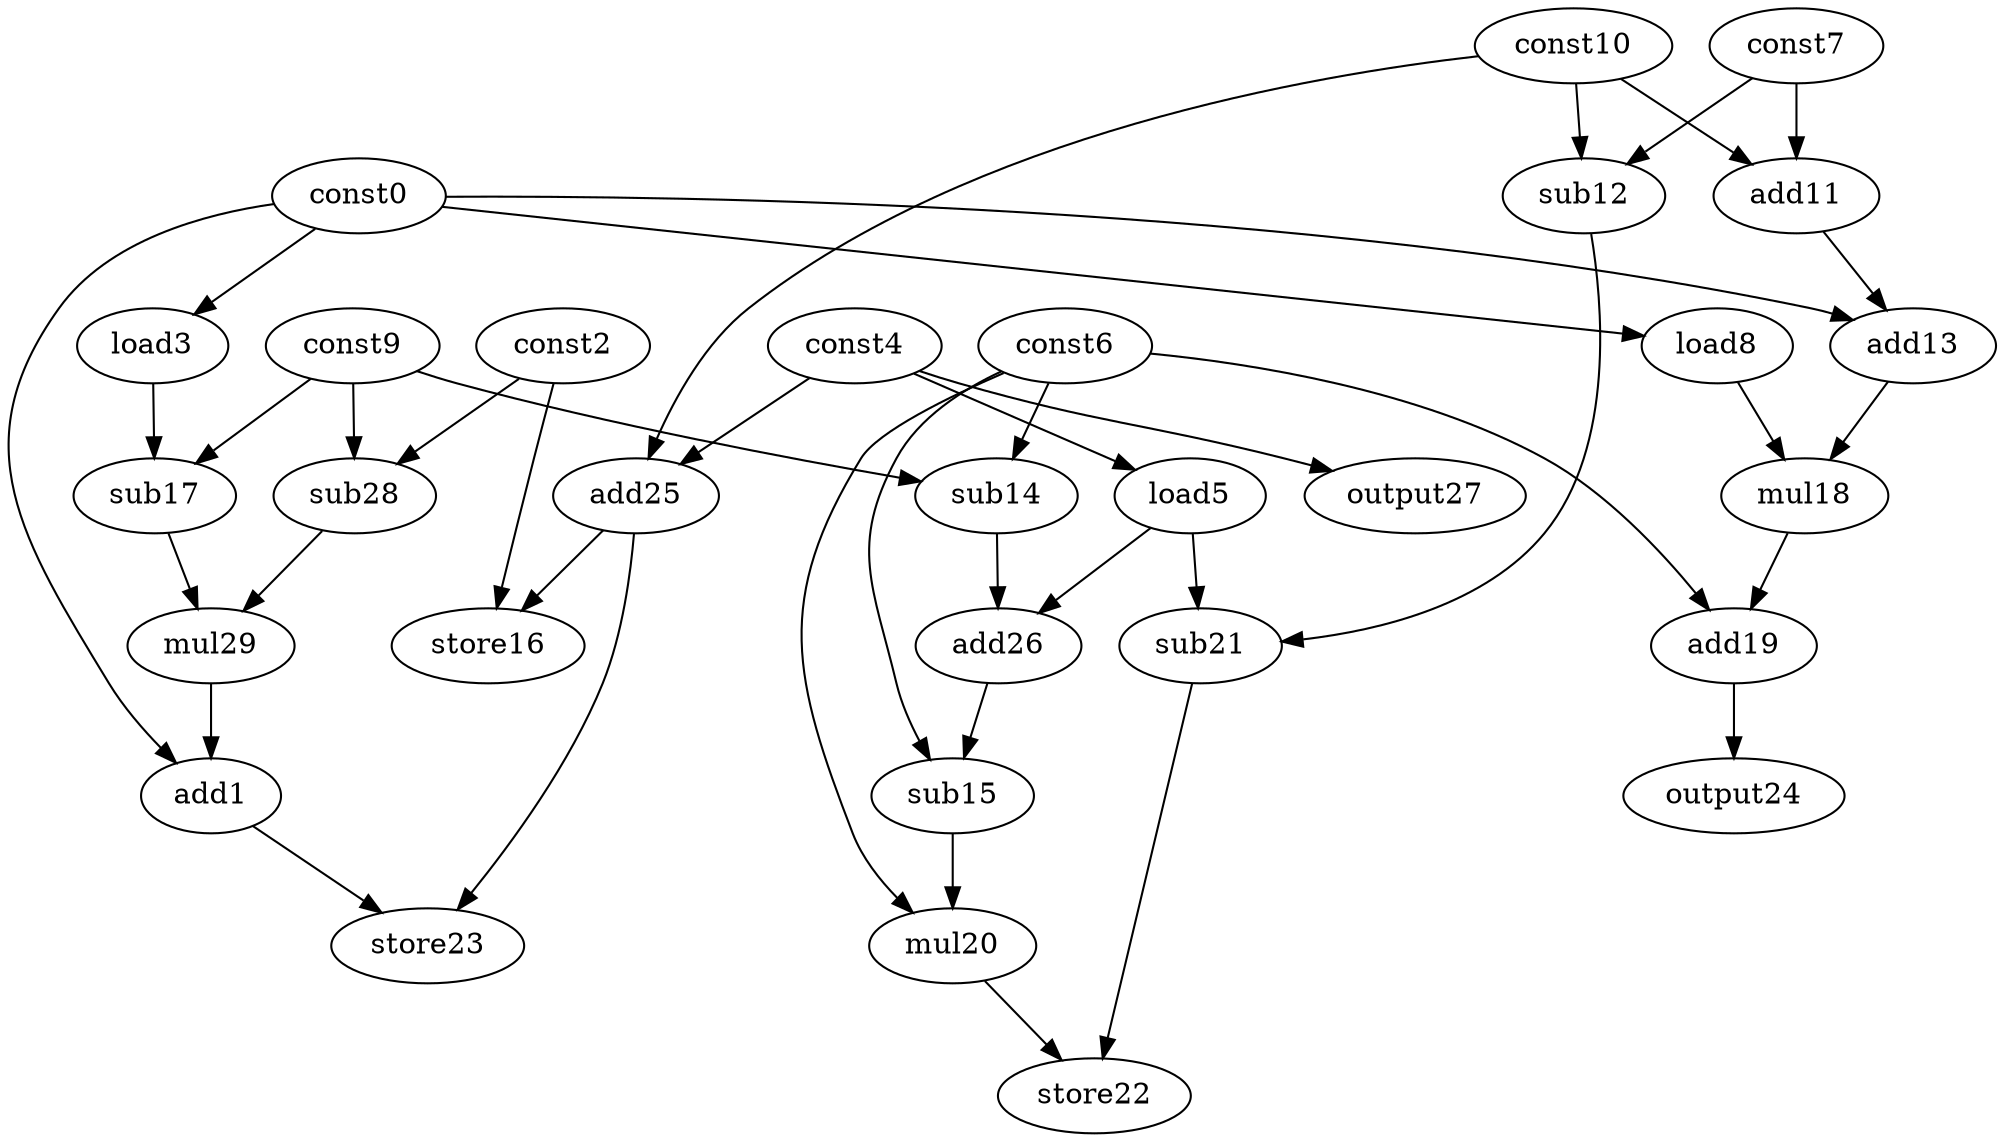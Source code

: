 digraph G { 
const0[opcode=const]; 
add1[opcode=add]; 
const2[opcode=const]; 
load3[opcode=load]; 
const4[opcode=const]; 
load5[opcode=load]; 
const6[opcode=const]; 
const7[opcode=const]; 
load8[opcode=load]; 
const9[opcode=const]; 
const10[opcode=const]; 
add11[opcode=add]; 
sub12[opcode=sub]; 
add13[opcode=add]; 
sub14[opcode=sub]; 
sub15[opcode=sub]; 
store16[opcode=store]; 
sub17[opcode=sub]; 
mul18[opcode=mul]; 
add19[opcode=add]; 
mul20[opcode=mul]; 
sub21[opcode=sub]; 
store22[opcode=store]; 
store23[opcode=store]; 
output24[opcode=output]; 
add25[opcode=add]; 
add26[opcode=add]; 
output27[opcode=output]; 
sub28[opcode=sub]; 
mul29[opcode=mul]; 
const0->load3[operand=0];
const4->load5[operand=0];
const0->load8[operand=0];
const10->add11[operand=0];
const7->add11[operand=1];
const10->sub12[operand=0];
const7->sub12[operand=1];
const9->sub14[operand=0];
const6->sub14[operand=1];
const10->add25[operand=0];
const4->add25[operand=1];
const4->output27[operand=0];
const9->sub28[operand=0];
const2->sub28[operand=1];
const0->add13[operand=0];
add11->add13[operand=1];
add25->store16[operand=0];
const2->store16[operand=1];
const9->sub17[operand=0];
load3->sub17[operand=1];
sub12->sub21[operand=0];
load5->sub21[operand=1];
load5->add26[operand=0];
sub14->add26[operand=1];
add26->sub15[operand=0];
const6->sub15[operand=1];
load8->mul18[operand=0];
add13->mul18[operand=1];
sub17->mul29[operand=0];
sub28->mul29[operand=1];
const0->add1[operand=0];
mul29->add1[operand=1];
mul18->add19[operand=0];
const6->add19[operand=1];
const6->mul20[operand=0];
sub15->mul20[operand=1];
mul20->store22[operand=0];
sub21->store22[operand=1];
add25->store23[operand=0];
add1->store23[operand=1];
add19->output24[operand=0];
}
